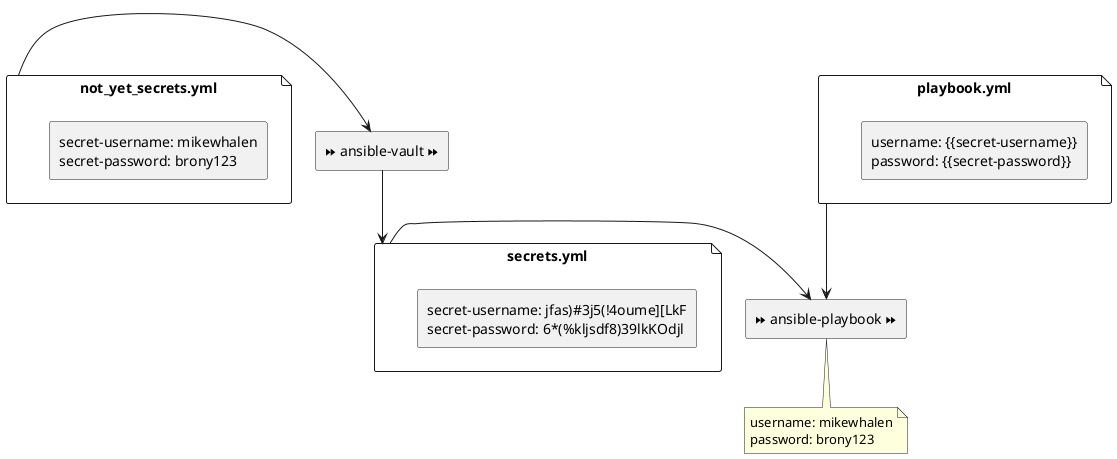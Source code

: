 @startuml


file "not_yet_secrets.yml" as secrets {
    rectangle "secret-username: mikewhalen\nsecret-password: brony123"
}

rectangle "<&media-skip-forward> ansible-vault <&media-skip-forward>" as vault

file "secrets.yml" as encryptedSecrets {
    rectangle "secret-username: jfas)#3j5(!4oume][LkF\nsecret-password: 6*(%kljsdf8)39lkKOdjl"
}

file "playbook.yml" as playbook {
rectangle "username: {{secret-username}}\npassword: {{secret-password}}"
}

rectangle "<&media-skip-forward> ansible-playbook <&media-skip-forward>" as ansiblePlaybook
note bottom of ansiblePlaybook
    username: mikewhalen
    password: brony123
end note

secrets -> vault
vault --> encryptedSecrets
encryptedSecrets -> ansiblePlaybook
playbook --> ansiblePlaybook

@enduml
